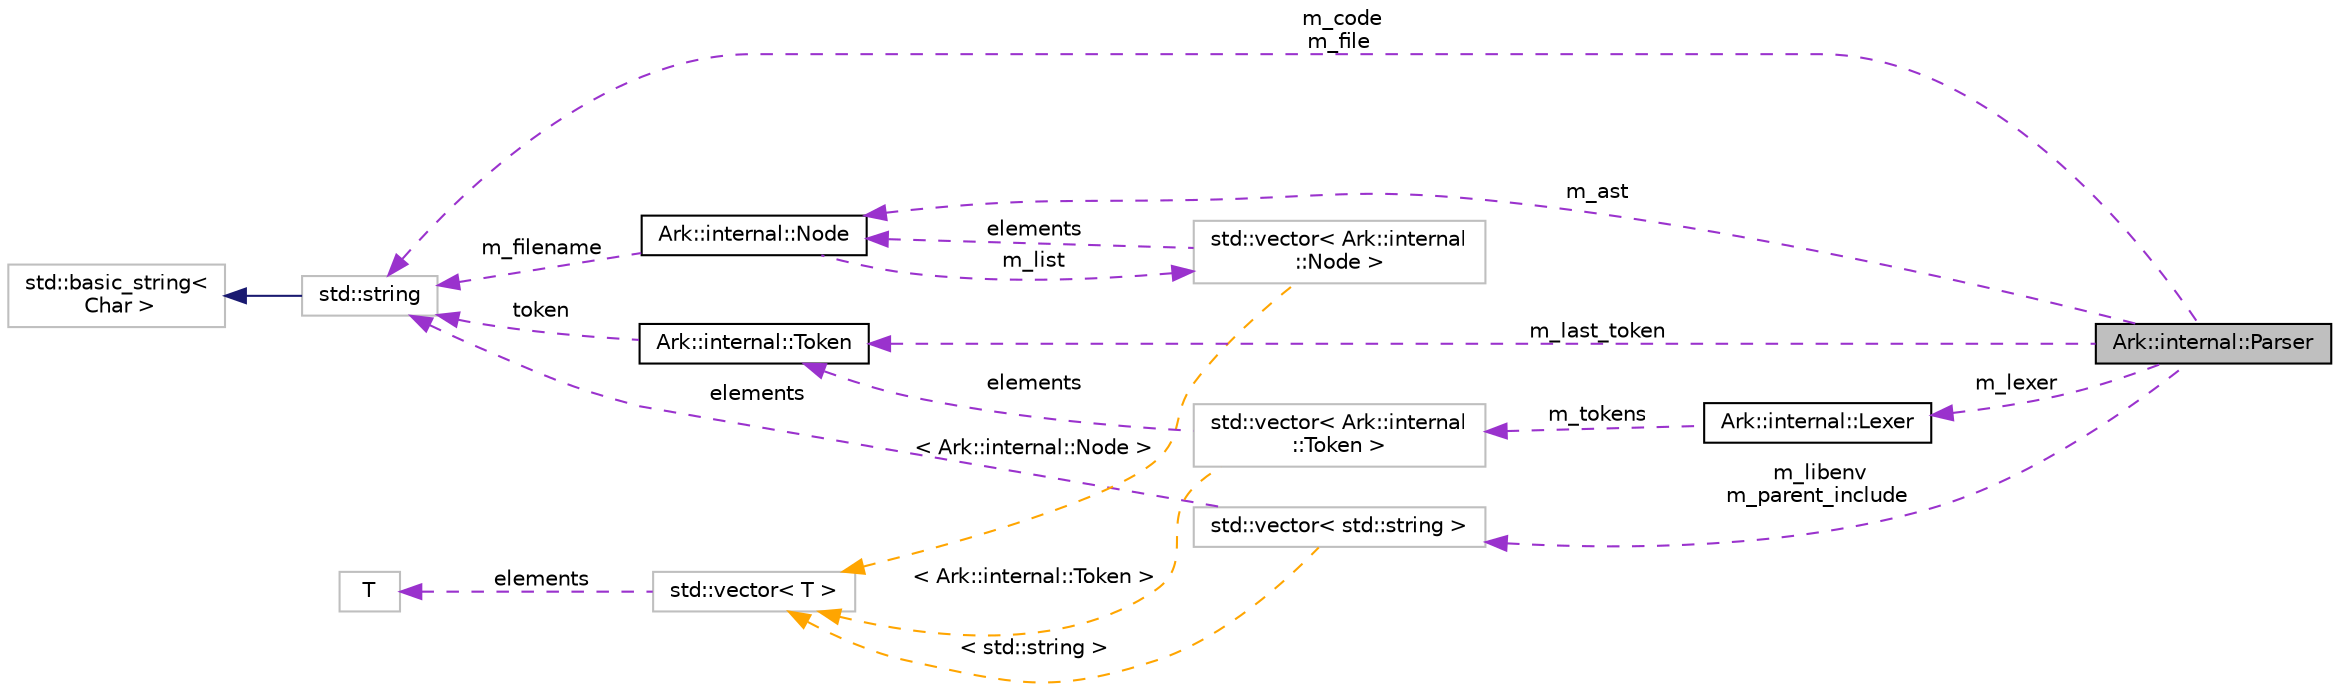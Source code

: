 digraph "Ark::internal::Parser"
{
 // INTERACTIVE_SVG=YES
 // LATEX_PDF_SIZE
  edge [fontname="Helvetica",fontsize="10",labelfontname="Helvetica",labelfontsize="10"];
  node [fontname="Helvetica",fontsize="10",shape=record];
  rankdir="LR";
  Node1 [label="Ark::internal::Parser",height=0.2,width=0.4,color="black", fillcolor="grey75", style="filled", fontcolor="black",tooltip="The parser is responsible of constructing the Abstract Syntax Tree from a token list."];
  Node2 -> Node1 [dir="back",color="darkorchid3",fontsize="10",style="dashed",label=" m_ast" ,fontname="Helvetica"];
  Node2 [label="Ark::internal::Node",height=0.2,width=0.4,color="black", fillcolor="white", style="filled",URL="$dc/d9e/classArk_1_1internal_1_1Node.html",tooltip="A node of an Abstract Syntax Tree for ArkScript."];
  Node3 -> Node2 [dir="back",color="darkorchid3",fontsize="10",style="dashed",label=" m_filename" ,fontname="Helvetica"];
  Node3 [label="std::string",height=0.2,width=0.4,color="grey75", fillcolor="white", style="filled",tooltip=" "];
  Node4 -> Node3 [dir="back",color="midnightblue",fontsize="10",style="solid",fontname="Helvetica"];
  Node4 [label="std::basic_string\<\l Char \>",height=0.2,width=0.4,color="grey75", fillcolor="white", style="filled",tooltip=" "];
  Node5 -> Node2 [dir="back",color="darkorchid3",fontsize="10",style="dashed",label=" m_list" ,fontname="Helvetica"];
  Node5 [label="std::vector\< Ark::internal\l::Node \>",height=0.2,width=0.4,color="grey75", fillcolor="white", style="filled",tooltip=" "];
  Node2 -> Node5 [dir="back",color="darkorchid3",fontsize="10",style="dashed",label=" elements" ,fontname="Helvetica"];
  Node6 -> Node5 [dir="back",color="orange",fontsize="10",style="dashed",label=" \< Ark::internal::Node \>" ,fontname="Helvetica"];
  Node6 [label="std::vector\< T \>",height=0.2,width=0.4,color="grey75", fillcolor="white", style="filled",tooltip=" "];
  Node7 -> Node6 [dir="back",color="darkorchid3",fontsize="10",style="dashed",label=" elements" ,fontname="Helvetica"];
  Node7 [label="T",height=0.2,width=0.4,color="grey75", fillcolor="white", style="filled",tooltip=" "];
  Node8 -> Node1 [dir="back",color="darkorchid3",fontsize="10",style="dashed",label=" m_lexer" ,fontname="Helvetica"];
  Node8 [label="Ark::internal::Lexer",height=0.2,width=0.4,color="black", fillcolor="white", style="filled",URL="$dd/dc4/classArk_1_1internal_1_1Lexer.html",tooltip="The lexer, in charge of creating a list of tokens."];
  Node9 -> Node8 [dir="back",color="darkorchid3",fontsize="10",style="dashed",label=" m_tokens" ,fontname="Helvetica"];
  Node9 [label="std::vector\< Ark::internal\l::Token \>",height=0.2,width=0.4,color="grey75", fillcolor="white", style="filled",tooltip=" "];
  Node10 -> Node9 [dir="back",color="darkorchid3",fontsize="10",style="dashed",label=" elements" ,fontname="Helvetica"];
  Node10 [label="Ark::internal::Token",height=0.2,width=0.4,color="black", fillcolor="white", style="filled",URL="$d0/d98/structArk_1_1internal_1_1Token.html",tooltip=" "];
  Node3 -> Node10 [dir="back",color="darkorchid3",fontsize="10",style="dashed",label=" token" ,fontname="Helvetica"];
  Node6 -> Node9 [dir="back",color="orange",fontsize="10",style="dashed",label=" \< Ark::internal::Token \>" ,fontname="Helvetica"];
  Node3 -> Node1 [dir="back",color="darkorchid3",fontsize="10",style="dashed",label=" m_code\nm_file" ,fontname="Helvetica"];
  Node10 -> Node1 [dir="back",color="darkorchid3",fontsize="10",style="dashed",label=" m_last_token" ,fontname="Helvetica"];
  Node11 -> Node1 [dir="back",color="darkorchid3",fontsize="10",style="dashed",label=" m_libenv\nm_parent_include" ,fontname="Helvetica"];
  Node11 [label="std::vector\< std::string \>",height=0.2,width=0.4,color="grey75", fillcolor="white", style="filled",tooltip=" "];
  Node3 -> Node11 [dir="back",color="darkorchid3",fontsize="10",style="dashed",label=" elements" ,fontname="Helvetica"];
  Node6 -> Node11 [dir="back",color="orange",fontsize="10",style="dashed",label=" \< std::string \>" ,fontname="Helvetica"];
}
